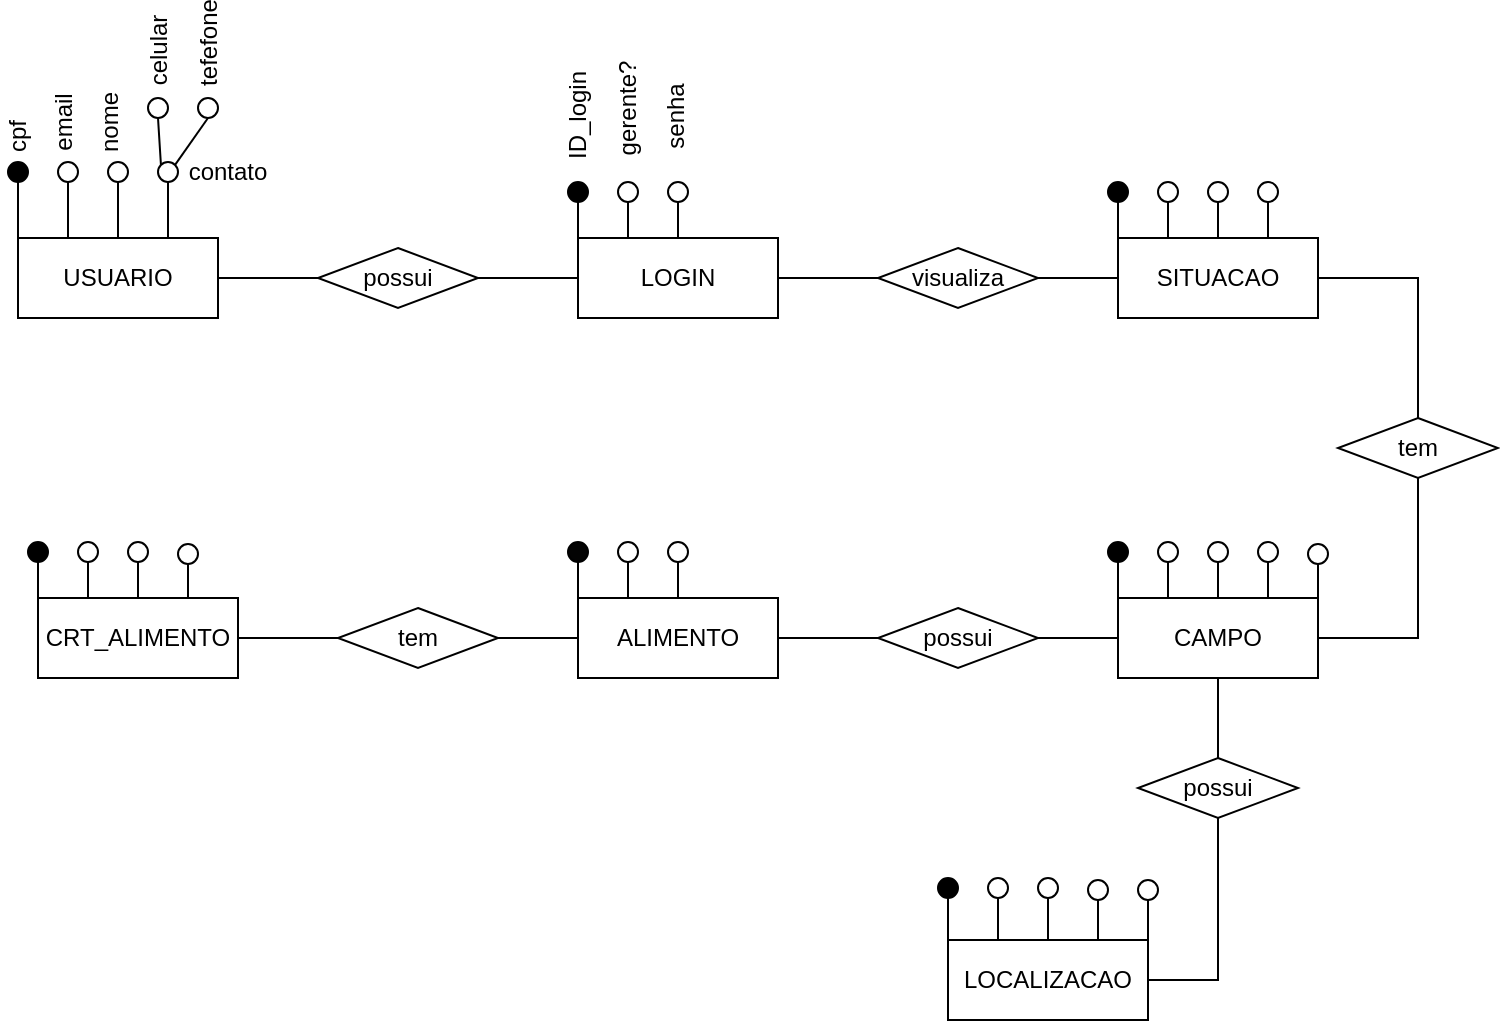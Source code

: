 <mxfile version="24.2.5" type="github">
  <diagram name="Página-1" id="hnOpUzWU4Sag2Yk5zKKM">
    <mxGraphModel dx="2080" dy="1228" grid="1" gridSize="10" guides="1" tooltips="1" connect="1" arrows="1" fold="1" page="1" pageScale="1" pageWidth="827" pageHeight="1169" math="0" shadow="0">
      <root>
        <mxCell id="0" />
        <mxCell id="1" parent="0" />
        <mxCell id="VxN12bRxHwzkZfDvHQWl-1" value="USUARIO" style="rounded=0;whiteSpace=wrap;html=1;" vertex="1" parent="1">
          <mxGeometry x="60" y="150" width="100" height="40" as="geometry" />
        </mxCell>
        <mxCell id="VxN12bRxHwzkZfDvHQWl-2" value="LOGIN" style="rounded=0;whiteSpace=wrap;html=1;" vertex="1" parent="1">
          <mxGeometry x="340" y="150" width="100" height="40" as="geometry" />
        </mxCell>
        <mxCell id="VxN12bRxHwzkZfDvHQWl-3" value="CAMPO" style="rounded=0;whiteSpace=wrap;html=1;" vertex="1" parent="1">
          <mxGeometry x="610" y="330" width="100" height="40" as="geometry" />
        </mxCell>
        <mxCell id="VxN12bRxHwzkZfDvHQWl-4" value="SITUACAO" style="rounded=0;whiteSpace=wrap;html=1;" vertex="1" parent="1">
          <mxGeometry x="610" y="150" width="100" height="40" as="geometry" />
        </mxCell>
        <mxCell id="VxN12bRxHwzkZfDvHQWl-5" value="ALIMENTO" style="rounded=0;whiteSpace=wrap;html=1;" vertex="1" parent="1">
          <mxGeometry x="340" y="330" width="100" height="40" as="geometry" />
        </mxCell>
        <mxCell id="VxN12bRxHwzkZfDvHQWl-6" value="CRT_ALIMENTO" style="rounded=0;whiteSpace=wrap;html=1;" vertex="1" parent="1">
          <mxGeometry x="70" y="330" width="100" height="40" as="geometry" />
        </mxCell>
        <mxCell id="VxN12bRxHwzkZfDvHQWl-7" value="LOCALIZACAO" style="rounded=0;whiteSpace=wrap;html=1;" vertex="1" parent="1">
          <mxGeometry x="525" y="501" width="100" height="40" as="geometry" />
        </mxCell>
        <mxCell id="VxN12bRxHwzkZfDvHQWl-8" value="possui" style="rhombus;whiteSpace=wrap;html=1;" vertex="1" parent="1">
          <mxGeometry x="210" y="155" width="80" height="30" as="geometry" />
        </mxCell>
        <mxCell id="VxN12bRxHwzkZfDvHQWl-9" value="visualiza" style="rhombus;whiteSpace=wrap;html=1;" vertex="1" parent="1">
          <mxGeometry x="490" y="155" width="80" height="30" as="geometry" />
        </mxCell>
        <mxCell id="VxN12bRxHwzkZfDvHQWl-10" value="tem" style="rhombus;whiteSpace=wrap;html=1;" vertex="1" parent="1">
          <mxGeometry x="720" y="240" width="80" height="30" as="geometry" />
        </mxCell>
        <mxCell id="VxN12bRxHwzkZfDvHQWl-11" value="possui" style="rhombus;whiteSpace=wrap;html=1;" vertex="1" parent="1">
          <mxGeometry x="620" y="410" width="80" height="30" as="geometry" />
        </mxCell>
        <mxCell id="VxN12bRxHwzkZfDvHQWl-12" value="possui" style="rhombus;whiteSpace=wrap;html=1;" vertex="1" parent="1">
          <mxGeometry x="490" y="335" width="80" height="30" as="geometry" />
        </mxCell>
        <mxCell id="VxN12bRxHwzkZfDvHQWl-13" value="tem" style="rhombus;whiteSpace=wrap;html=1;" vertex="1" parent="1">
          <mxGeometry x="220" y="335" width="80" height="30" as="geometry" />
        </mxCell>
        <mxCell id="VxN12bRxHwzkZfDvHQWl-14" value="" style="ellipse;whiteSpace=wrap;html=1;aspect=fixed;fillColor=#000000;" vertex="1" parent="1">
          <mxGeometry x="55" y="112" width="10" height="10" as="geometry" />
        </mxCell>
        <mxCell id="VxN12bRxHwzkZfDvHQWl-15" value="" style="endArrow=none;html=1;rounded=0;entryX=0.5;entryY=1;entryDx=0;entryDy=0;exitX=0;exitY=0;exitDx=0;exitDy=0;" edge="1" parent="1" source="VxN12bRxHwzkZfDvHQWl-1" target="VxN12bRxHwzkZfDvHQWl-14">
          <mxGeometry width="50" height="50" relative="1" as="geometry">
            <mxPoint x="110" y="180" as="sourcePoint" />
            <mxPoint x="160" y="130" as="targetPoint" />
          </mxGeometry>
        </mxCell>
        <mxCell id="VxN12bRxHwzkZfDvHQWl-17" value="" style="ellipse;whiteSpace=wrap;html=1;aspect=fixed;" vertex="1" parent="1">
          <mxGeometry x="80" y="112" width="10" height="10" as="geometry" />
        </mxCell>
        <mxCell id="VxN12bRxHwzkZfDvHQWl-18" value="" style="endArrow=none;html=1;rounded=0;entryX=0.5;entryY=1;entryDx=0;entryDy=0;exitX=0.25;exitY=0;exitDx=0;exitDy=0;" edge="1" parent="1" source="VxN12bRxHwzkZfDvHQWl-1" target="VxN12bRxHwzkZfDvHQWl-17">
          <mxGeometry width="50" height="50" relative="1" as="geometry">
            <mxPoint x="110" y="160" as="sourcePoint" />
            <mxPoint x="160" y="110" as="targetPoint" />
          </mxGeometry>
        </mxCell>
        <mxCell id="VxN12bRxHwzkZfDvHQWl-19" value="" style="ellipse;whiteSpace=wrap;html=1;aspect=fixed;" vertex="1" parent="1">
          <mxGeometry x="105" y="112" width="10" height="10" as="geometry" />
        </mxCell>
        <mxCell id="VxN12bRxHwzkZfDvHQWl-20" value="" style="endArrow=none;html=1;rounded=0;entryX=0.5;entryY=1;entryDx=0;entryDy=0;exitX=0.5;exitY=0;exitDx=0;exitDy=0;" edge="1" parent="1" source="VxN12bRxHwzkZfDvHQWl-1" target="VxN12bRxHwzkZfDvHQWl-19">
          <mxGeometry width="50" height="50" relative="1" as="geometry">
            <mxPoint x="140" y="160" as="sourcePoint" />
            <mxPoint x="190" y="110" as="targetPoint" />
          </mxGeometry>
        </mxCell>
        <mxCell id="VxN12bRxHwzkZfDvHQWl-21" value="" style="ellipse;whiteSpace=wrap;html=1;aspect=fixed;" vertex="1" parent="1">
          <mxGeometry x="130" y="112" width="10" height="10" as="geometry" />
        </mxCell>
        <mxCell id="VxN12bRxHwzkZfDvHQWl-23" value="" style="endArrow=none;html=1;rounded=0;entryX=0.5;entryY=1;entryDx=0;entryDy=0;exitX=0.75;exitY=0;exitDx=0;exitDy=0;" edge="1" parent="1" source="VxN12bRxHwzkZfDvHQWl-1" target="VxN12bRxHwzkZfDvHQWl-21">
          <mxGeometry width="50" height="50" relative="1" as="geometry">
            <mxPoint x="150" y="160" as="sourcePoint" />
            <mxPoint x="200" y="110" as="targetPoint" />
          </mxGeometry>
        </mxCell>
        <mxCell id="VxN12bRxHwzkZfDvHQWl-24" value="" style="ellipse;whiteSpace=wrap;html=1;aspect=fixed;" vertex="1" parent="1">
          <mxGeometry x="125" y="80" width="10" height="10" as="geometry" />
        </mxCell>
        <mxCell id="VxN12bRxHwzkZfDvHQWl-25" value="" style="ellipse;whiteSpace=wrap;html=1;aspect=fixed;" vertex="1" parent="1">
          <mxGeometry x="150" y="80" width="10" height="10" as="geometry" />
        </mxCell>
        <mxCell id="VxN12bRxHwzkZfDvHQWl-27" value="" style="endArrow=none;html=1;rounded=0;entryX=0.5;entryY=1;entryDx=0;entryDy=0;exitX=1;exitY=0;exitDx=0;exitDy=0;" edge="1" parent="1" source="VxN12bRxHwzkZfDvHQWl-21" target="VxN12bRxHwzkZfDvHQWl-25">
          <mxGeometry width="50" height="50" relative="1" as="geometry">
            <mxPoint x="160" y="140" as="sourcePoint" />
            <mxPoint x="210" y="90" as="targetPoint" />
          </mxGeometry>
        </mxCell>
        <mxCell id="VxN12bRxHwzkZfDvHQWl-28" value="" style="endArrow=none;html=1;rounded=0;entryX=0.5;entryY=1;entryDx=0;entryDy=0;exitX=0;exitY=0;exitDx=0;exitDy=0;" edge="1" parent="1" source="VxN12bRxHwzkZfDvHQWl-21" target="VxN12bRxHwzkZfDvHQWl-24">
          <mxGeometry width="50" height="50" relative="1" as="geometry">
            <mxPoint x="90" y="110" as="sourcePoint" />
            <mxPoint x="140" y="60" as="targetPoint" />
          </mxGeometry>
        </mxCell>
        <mxCell id="VxN12bRxHwzkZfDvHQWl-30" value="" style="ellipse;whiteSpace=wrap;html=1;aspect=fixed;fillColor=#000000;" vertex="1" parent="1">
          <mxGeometry x="335" y="122" width="10" height="10" as="geometry" />
        </mxCell>
        <mxCell id="VxN12bRxHwzkZfDvHQWl-31" value="" style="endArrow=none;html=1;rounded=0;entryX=0.5;entryY=1;entryDx=0;entryDy=0;exitX=0;exitY=0;exitDx=0;exitDy=0;" edge="1" parent="1" source="VxN12bRxHwzkZfDvHQWl-2" target="VxN12bRxHwzkZfDvHQWl-30">
          <mxGeometry width="50" height="50" relative="1" as="geometry">
            <mxPoint x="300" y="190" as="sourcePoint" />
            <mxPoint x="350" y="140" as="targetPoint" />
          </mxGeometry>
        </mxCell>
        <mxCell id="VxN12bRxHwzkZfDvHQWl-32" value="" style="ellipse;whiteSpace=wrap;html=1;aspect=fixed;" vertex="1" parent="1">
          <mxGeometry x="360" y="122" width="10" height="10" as="geometry" />
        </mxCell>
        <mxCell id="VxN12bRxHwzkZfDvHQWl-33" value="" style="endArrow=none;html=1;rounded=0;entryX=0.5;entryY=1;entryDx=0;entryDy=0;exitX=0.25;exitY=0;exitDx=0;exitDy=0;" edge="1" parent="1" source="VxN12bRxHwzkZfDvHQWl-2" target="VxN12bRxHwzkZfDvHQWl-32">
          <mxGeometry width="50" height="50" relative="1" as="geometry">
            <mxPoint x="330" y="190" as="sourcePoint" />
            <mxPoint x="380" y="140" as="targetPoint" />
          </mxGeometry>
        </mxCell>
        <mxCell id="VxN12bRxHwzkZfDvHQWl-35" value="" style="ellipse;whiteSpace=wrap;html=1;aspect=fixed;" vertex="1" parent="1">
          <mxGeometry x="385" y="122" width="10" height="10" as="geometry" />
        </mxCell>
        <mxCell id="VxN12bRxHwzkZfDvHQWl-36" value="" style="endArrow=none;html=1;rounded=0;entryX=0.5;entryY=1;entryDx=0;entryDy=0;exitX=0.5;exitY=0;exitDx=0;exitDy=0;" edge="1" parent="1" source="VxN12bRxHwzkZfDvHQWl-2" target="VxN12bRxHwzkZfDvHQWl-35">
          <mxGeometry width="50" height="50" relative="1" as="geometry">
            <mxPoint x="390" y="170" as="sourcePoint" />
            <mxPoint x="440" y="120" as="targetPoint" />
          </mxGeometry>
        </mxCell>
        <mxCell id="VxN12bRxHwzkZfDvHQWl-37" value="" style="ellipse;whiteSpace=wrap;html=1;aspect=fixed;fillColor=#000000;" vertex="1" parent="1">
          <mxGeometry x="605" y="122" width="10" height="10" as="geometry" />
        </mxCell>
        <mxCell id="VxN12bRxHwzkZfDvHQWl-38" value="" style="endArrow=none;html=1;rounded=0;entryX=0.5;entryY=1;entryDx=0;entryDy=0;exitX=0;exitY=0;exitDx=0;exitDy=0;" edge="1" parent="1" source="VxN12bRxHwzkZfDvHQWl-4" target="VxN12bRxHwzkZfDvHQWl-37">
          <mxGeometry width="50" height="50" relative="1" as="geometry">
            <mxPoint x="640" y="180" as="sourcePoint" />
            <mxPoint x="690" y="130" as="targetPoint" />
          </mxGeometry>
        </mxCell>
        <mxCell id="VxN12bRxHwzkZfDvHQWl-39" value="" style="ellipse;whiteSpace=wrap;html=1;aspect=fixed;" vertex="1" parent="1">
          <mxGeometry x="630" y="122" width="10" height="10" as="geometry" />
        </mxCell>
        <mxCell id="VxN12bRxHwzkZfDvHQWl-40" value="" style="endArrow=none;html=1;rounded=0;entryX=0.5;entryY=1;entryDx=0;entryDy=0;exitX=0.25;exitY=0;exitDx=0;exitDy=0;" edge="1" parent="1" source="VxN12bRxHwzkZfDvHQWl-4" target="VxN12bRxHwzkZfDvHQWl-39">
          <mxGeometry width="50" height="50" relative="1" as="geometry">
            <mxPoint x="640" y="200" as="sourcePoint" />
            <mxPoint x="690" y="150" as="targetPoint" />
          </mxGeometry>
        </mxCell>
        <mxCell id="VxN12bRxHwzkZfDvHQWl-41" value="" style="ellipse;whiteSpace=wrap;html=1;aspect=fixed;" vertex="1" parent="1">
          <mxGeometry x="655" y="122" width="10" height="10" as="geometry" />
        </mxCell>
        <mxCell id="VxN12bRxHwzkZfDvHQWl-42" value="" style="endArrow=none;html=1;rounded=0;entryX=0.5;entryY=1;entryDx=0;entryDy=0;exitX=0.5;exitY=0;exitDx=0;exitDy=0;" edge="1" parent="1" source="VxN12bRxHwzkZfDvHQWl-4" target="VxN12bRxHwzkZfDvHQWl-41">
          <mxGeometry width="50" height="50" relative="1" as="geometry">
            <mxPoint x="590" y="220" as="sourcePoint" />
            <mxPoint x="640" y="170" as="targetPoint" />
          </mxGeometry>
        </mxCell>
        <mxCell id="VxN12bRxHwzkZfDvHQWl-43" value="" style="ellipse;whiteSpace=wrap;html=1;aspect=fixed;" vertex="1" parent="1">
          <mxGeometry x="680" y="122" width="10" height="10" as="geometry" />
        </mxCell>
        <mxCell id="VxN12bRxHwzkZfDvHQWl-45" value="" style="endArrow=none;html=1;rounded=0;entryX=0.5;entryY=1;entryDx=0;entryDy=0;exitX=0.75;exitY=0;exitDx=0;exitDy=0;" edge="1" parent="1" source="VxN12bRxHwzkZfDvHQWl-4" target="VxN12bRxHwzkZfDvHQWl-43">
          <mxGeometry width="50" height="50" relative="1" as="geometry">
            <mxPoint x="570" y="220" as="sourcePoint" />
            <mxPoint x="620" y="170" as="targetPoint" />
          </mxGeometry>
        </mxCell>
        <mxCell id="VxN12bRxHwzkZfDvHQWl-47" value="" style="ellipse;whiteSpace=wrap;html=1;aspect=fixed;fillColor=#000000;" vertex="1" parent="1">
          <mxGeometry x="605" y="302" width="10" height="10" as="geometry" />
        </mxCell>
        <mxCell id="VxN12bRxHwzkZfDvHQWl-48" value="" style="endArrow=none;html=1;rounded=0;entryX=0.5;entryY=1;entryDx=0;entryDy=0;exitX=0;exitY=0;exitDx=0;exitDy=0;" edge="1" parent="1" source="VxN12bRxHwzkZfDvHQWl-3" target="VxN12bRxHwzkZfDvHQWl-47">
          <mxGeometry width="50" height="50" relative="1" as="geometry">
            <mxPoint x="530" y="340" as="sourcePoint" />
            <mxPoint x="580" y="290" as="targetPoint" />
          </mxGeometry>
        </mxCell>
        <mxCell id="VxN12bRxHwzkZfDvHQWl-49" value="" style="ellipse;whiteSpace=wrap;html=1;aspect=fixed;" vertex="1" parent="1">
          <mxGeometry x="630" y="302" width="10" height="10" as="geometry" />
        </mxCell>
        <mxCell id="VxN12bRxHwzkZfDvHQWl-50" value="" style="endArrow=none;html=1;rounded=0;entryX=0.5;entryY=1;entryDx=0;entryDy=0;exitX=0.25;exitY=0;exitDx=0;exitDy=0;" edge="1" parent="1" source="VxN12bRxHwzkZfDvHQWl-3" target="VxN12bRxHwzkZfDvHQWl-49">
          <mxGeometry width="50" height="50" relative="1" as="geometry">
            <mxPoint x="540" y="430" as="sourcePoint" />
            <mxPoint x="590" y="380" as="targetPoint" />
          </mxGeometry>
        </mxCell>
        <mxCell id="VxN12bRxHwzkZfDvHQWl-51" value="" style="ellipse;whiteSpace=wrap;html=1;aspect=fixed;" vertex="1" parent="1">
          <mxGeometry x="655" y="302" width="10" height="10" as="geometry" />
        </mxCell>
        <mxCell id="VxN12bRxHwzkZfDvHQWl-52" value="" style="endArrow=none;html=1;rounded=0;entryX=0.5;entryY=1;entryDx=0;entryDy=0;exitX=0.5;exitY=0;exitDx=0;exitDy=0;" edge="1" parent="1" source="VxN12bRxHwzkZfDvHQWl-3" target="VxN12bRxHwzkZfDvHQWl-51">
          <mxGeometry width="50" height="50" relative="1" as="geometry">
            <mxPoint x="560" y="440" as="sourcePoint" />
            <mxPoint x="610" y="390" as="targetPoint" />
          </mxGeometry>
        </mxCell>
        <mxCell id="VxN12bRxHwzkZfDvHQWl-53" value="" style="ellipse;whiteSpace=wrap;html=1;aspect=fixed;" vertex="1" parent="1">
          <mxGeometry x="680" y="302" width="10" height="10" as="geometry" />
        </mxCell>
        <mxCell id="VxN12bRxHwzkZfDvHQWl-54" value="" style="endArrow=none;html=1;rounded=0;entryX=0.5;entryY=1;entryDx=0;entryDy=0;exitX=0.75;exitY=0;exitDx=0;exitDy=0;" edge="1" parent="1" source="VxN12bRxHwzkZfDvHQWl-3" target="VxN12bRxHwzkZfDvHQWl-53">
          <mxGeometry width="50" height="50" relative="1" as="geometry">
            <mxPoint x="650" y="360" as="sourcePoint" />
            <mxPoint x="700" y="310" as="targetPoint" />
          </mxGeometry>
        </mxCell>
        <mxCell id="VxN12bRxHwzkZfDvHQWl-55" value="" style="ellipse;whiteSpace=wrap;html=1;aspect=fixed;" vertex="1" parent="1">
          <mxGeometry x="705" y="303" width="10" height="10" as="geometry" />
        </mxCell>
        <mxCell id="VxN12bRxHwzkZfDvHQWl-56" value="" style="endArrow=none;html=1;rounded=0;entryX=0.5;entryY=1;entryDx=0;entryDy=0;exitX=1;exitY=0;exitDx=0;exitDy=0;" edge="1" parent="1" source="VxN12bRxHwzkZfDvHQWl-3" target="VxN12bRxHwzkZfDvHQWl-55">
          <mxGeometry width="50" height="50" relative="1" as="geometry">
            <mxPoint x="680" y="370" as="sourcePoint" />
            <mxPoint x="730" y="320" as="targetPoint" />
          </mxGeometry>
        </mxCell>
        <mxCell id="VxN12bRxHwzkZfDvHQWl-57" value="" style="ellipse;whiteSpace=wrap;html=1;aspect=fixed;fillColor=#000000;" vertex="1" parent="1">
          <mxGeometry x="520" y="470" width="10" height="10" as="geometry" />
        </mxCell>
        <mxCell id="VxN12bRxHwzkZfDvHQWl-58" value="" style="endArrow=none;html=1;rounded=0;entryX=0.5;entryY=1;entryDx=0;entryDy=0;exitX=0;exitY=0;exitDx=0;exitDy=0;" edge="1" parent="1" source="VxN12bRxHwzkZfDvHQWl-7" target="VxN12bRxHwzkZfDvHQWl-57">
          <mxGeometry width="50" height="50" relative="1" as="geometry">
            <mxPoint x="460" y="531" as="sourcePoint" />
            <mxPoint x="510" y="481" as="targetPoint" />
          </mxGeometry>
        </mxCell>
        <mxCell id="VxN12bRxHwzkZfDvHQWl-59" value="" style="ellipse;whiteSpace=wrap;html=1;aspect=fixed;" vertex="1" parent="1">
          <mxGeometry x="545" y="470" width="10" height="10" as="geometry" />
        </mxCell>
        <mxCell id="VxN12bRxHwzkZfDvHQWl-60" value="" style="endArrow=none;html=1;rounded=0;entryX=0.5;entryY=1;entryDx=0;entryDy=0;exitX=0.25;exitY=0;exitDx=0;exitDy=0;" edge="1" parent="1" source="VxN12bRxHwzkZfDvHQWl-7" target="VxN12bRxHwzkZfDvHQWl-59">
          <mxGeometry width="50" height="50" relative="1" as="geometry">
            <mxPoint x="440" y="551" as="sourcePoint" />
            <mxPoint x="490" y="501" as="targetPoint" />
          </mxGeometry>
        </mxCell>
        <mxCell id="VxN12bRxHwzkZfDvHQWl-61" value="" style="ellipse;whiteSpace=wrap;html=1;aspect=fixed;" vertex="1" parent="1">
          <mxGeometry x="570" y="470" width="10" height="10" as="geometry" />
        </mxCell>
        <mxCell id="VxN12bRxHwzkZfDvHQWl-62" value="" style="endArrow=none;html=1;rounded=0;entryX=0.5;entryY=1;entryDx=0;entryDy=0;exitX=0.5;exitY=0;exitDx=0;exitDy=0;" edge="1" parent="1" source="VxN12bRxHwzkZfDvHQWl-7" target="VxN12bRxHwzkZfDvHQWl-61">
          <mxGeometry width="50" height="50" relative="1" as="geometry">
            <mxPoint x="510" y="531" as="sourcePoint" />
            <mxPoint x="560" y="481" as="targetPoint" />
          </mxGeometry>
        </mxCell>
        <mxCell id="VxN12bRxHwzkZfDvHQWl-63" value="" style="ellipse;whiteSpace=wrap;html=1;aspect=fixed;" vertex="1" parent="1">
          <mxGeometry x="595" y="471" width="10" height="10" as="geometry" />
        </mxCell>
        <mxCell id="VxN12bRxHwzkZfDvHQWl-64" value="" style="endArrow=none;html=1;rounded=0;entryX=0.5;entryY=1;entryDx=0;entryDy=0;exitX=0.75;exitY=0;exitDx=0;exitDy=0;" edge="1" parent="1" source="VxN12bRxHwzkZfDvHQWl-7" target="VxN12bRxHwzkZfDvHQWl-63">
          <mxGeometry width="50" height="50" relative="1" as="geometry">
            <mxPoint x="440" y="531" as="sourcePoint" />
            <mxPoint x="490" y="481" as="targetPoint" />
          </mxGeometry>
        </mxCell>
        <mxCell id="VxN12bRxHwzkZfDvHQWl-65" value="" style="ellipse;whiteSpace=wrap;html=1;aspect=fixed;" vertex="1" parent="1">
          <mxGeometry x="620" y="471" width="10" height="10" as="geometry" />
        </mxCell>
        <mxCell id="VxN12bRxHwzkZfDvHQWl-66" value="" style="endArrow=none;html=1;rounded=0;entryX=0.5;entryY=1;entryDx=0;entryDy=0;exitX=1;exitY=0;exitDx=0;exitDy=0;" edge="1" parent="1" source="VxN12bRxHwzkZfDvHQWl-7" target="VxN12bRxHwzkZfDvHQWl-65">
          <mxGeometry width="50" height="50" relative="1" as="geometry">
            <mxPoint x="480" y="541" as="sourcePoint" />
            <mxPoint x="530" y="491" as="targetPoint" />
          </mxGeometry>
        </mxCell>
        <mxCell id="VxN12bRxHwzkZfDvHQWl-67" value="" style="ellipse;whiteSpace=wrap;html=1;aspect=fixed;fillColor=#030303;" vertex="1" parent="1">
          <mxGeometry x="335" y="302" width="10" height="10" as="geometry" />
        </mxCell>
        <mxCell id="VxN12bRxHwzkZfDvHQWl-68" value="" style="endArrow=none;html=1;rounded=0;entryX=0.5;entryY=1;entryDx=0;entryDy=0;exitX=0;exitY=0;exitDx=0;exitDy=0;" edge="1" parent="1" source="VxN12bRxHwzkZfDvHQWl-5" target="VxN12bRxHwzkZfDvHQWl-67">
          <mxGeometry width="50" height="50" relative="1" as="geometry">
            <mxPoint x="320" y="370" as="sourcePoint" />
            <mxPoint x="370" y="320" as="targetPoint" />
          </mxGeometry>
        </mxCell>
        <mxCell id="VxN12bRxHwzkZfDvHQWl-69" value="" style="ellipse;whiteSpace=wrap;html=1;aspect=fixed;" vertex="1" parent="1">
          <mxGeometry x="360" y="302" width="10" height="10" as="geometry" />
        </mxCell>
        <mxCell id="VxN12bRxHwzkZfDvHQWl-70" value="" style="endArrow=none;html=1;rounded=0;entryX=0.5;entryY=1;entryDx=0;entryDy=0;exitX=0.25;exitY=0;exitDx=0;exitDy=0;" edge="1" parent="1" source="VxN12bRxHwzkZfDvHQWl-5" target="VxN12bRxHwzkZfDvHQWl-69">
          <mxGeometry width="50" height="50" relative="1" as="geometry">
            <mxPoint x="350" y="380" as="sourcePoint" />
            <mxPoint x="400" y="330" as="targetPoint" />
          </mxGeometry>
        </mxCell>
        <mxCell id="VxN12bRxHwzkZfDvHQWl-71" value="" style="ellipse;whiteSpace=wrap;html=1;aspect=fixed;" vertex="1" parent="1">
          <mxGeometry x="385" y="302" width="10" height="10" as="geometry" />
        </mxCell>
        <mxCell id="VxN12bRxHwzkZfDvHQWl-72" value="" style="endArrow=none;html=1;rounded=0;entryX=0.5;entryY=1;entryDx=0;entryDy=0;exitX=0.5;exitY=0;exitDx=0;exitDy=0;" edge="1" parent="1" source="VxN12bRxHwzkZfDvHQWl-5" target="VxN12bRxHwzkZfDvHQWl-71">
          <mxGeometry width="50" height="50" relative="1" as="geometry">
            <mxPoint x="280" y="440" as="sourcePoint" />
            <mxPoint x="330" y="390" as="targetPoint" />
          </mxGeometry>
        </mxCell>
        <mxCell id="VxN12bRxHwzkZfDvHQWl-73" value="" style="ellipse;whiteSpace=wrap;html=1;aspect=fixed;fillColor=#000000;" vertex="1" parent="1">
          <mxGeometry x="65" y="302" width="10" height="10" as="geometry" />
        </mxCell>
        <mxCell id="VxN12bRxHwzkZfDvHQWl-74" value="" style="endArrow=none;html=1;rounded=0;entryX=0.5;entryY=1;entryDx=0;entryDy=0;exitX=0;exitY=0;exitDx=0;exitDy=0;" edge="1" parent="1" source="VxN12bRxHwzkZfDvHQWl-6" target="VxN12bRxHwzkZfDvHQWl-73">
          <mxGeometry width="50" height="50" relative="1" as="geometry">
            <mxPoint y="390" as="sourcePoint" />
            <mxPoint x="50" y="340" as="targetPoint" />
          </mxGeometry>
        </mxCell>
        <mxCell id="VxN12bRxHwzkZfDvHQWl-75" value="" style="ellipse;whiteSpace=wrap;html=1;aspect=fixed;" vertex="1" parent="1">
          <mxGeometry x="90" y="302" width="10" height="10" as="geometry" />
        </mxCell>
        <mxCell id="VxN12bRxHwzkZfDvHQWl-77" value="" style="endArrow=none;html=1;rounded=0;entryX=0.5;entryY=1;entryDx=0;entryDy=0;exitX=0.25;exitY=0;exitDx=0;exitDy=0;" edge="1" parent="1" source="VxN12bRxHwzkZfDvHQWl-6" target="VxN12bRxHwzkZfDvHQWl-75">
          <mxGeometry width="50" height="50" relative="1" as="geometry">
            <mxPoint x="80" y="350" as="sourcePoint" />
            <mxPoint x="130" y="300" as="targetPoint" />
          </mxGeometry>
        </mxCell>
        <mxCell id="VxN12bRxHwzkZfDvHQWl-78" value="" style="ellipse;whiteSpace=wrap;html=1;aspect=fixed;" vertex="1" parent="1">
          <mxGeometry x="115" y="302" width="10" height="10" as="geometry" />
        </mxCell>
        <mxCell id="VxN12bRxHwzkZfDvHQWl-79" value="" style="endArrow=none;html=1;rounded=0;entryX=0.5;entryY=1;entryDx=0;entryDy=0;exitX=0.5;exitY=0;exitDx=0;exitDy=0;" edge="1" parent="1" source="VxN12bRxHwzkZfDvHQWl-6" target="VxN12bRxHwzkZfDvHQWl-78">
          <mxGeometry width="50" height="50" relative="1" as="geometry">
            <mxPoint x="140" y="350" as="sourcePoint" />
            <mxPoint x="190" y="300" as="targetPoint" />
          </mxGeometry>
        </mxCell>
        <mxCell id="VxN12bRxHwzkZfDvHQWl-80" value="" style="ellipse;whiteSpace=wrap;html=1;aspect=fixed;" vertex="1" parent="1">
          <mxGeometry x="140" y="303" width="10" height="10" as="geometry" />
        </mxCell>
        <mxCell id="VxN12bRxHwzkZfDvHQWl-81" value="" style="endArrow=none;html=1;rounded=0;entryX=0.5;entryY=1;entryDx=0;entryDy=0;exitX=0.75;exitY=0;exitDx=0;exitDy=0;" edge="1" parent="1" source="VxN12bRxHwzkZfDvHQWl-6" target="VxN12bRxHwzkZfDvHQWl-80">
          <mxGeometry width="50" height="50" relative="1" as="geometry">
            <mxPoint x="110" y="410" as="sourcePoint" />
            <mxPoint x="160" y="360" as="targetPoint" />
          </mxGeometry>
        </mxCell>
        <mxCell id="VxN12bRxHwzkZfDvHQWl-82" value="" style="endArrow=none;html=1;rounded=0;exitX=1;exitY=0.5;exitDx=0;exitDy=0;exitPerimeter=0;entryX=0;entryY=0.5;entryDx=0;entryDy=0;" edge="1" parent="1" source="VxN12bRxHwzkZfDvHQWl-1" target="VxN12bRxHwzkZfDvHQWl-8">
          <mxGeometry width="50" height="50" relative="1" as="geometry">
            <mxPoint x="140" y="260" as="sourcePoint" />
            <mxPoint x="190" y="210" as="targetPoint" />
          </mxGeometry>
        </mxCell>
        <mxCell id="VxN12bRxHwzkZfDvHQWl-83" value="" style="endArrow=none;html=1;rounded=0;exitX=1;exitY=0.5;exitDx=0;exitDy=0;entryX=0;entryY=0.5;entryDx=0;entryDy=0;" edge="1" parent="1" source="VxN12bRxHwzkZfDvHQWl-8" target="VxN12bRxHwzkZfDvHQWl-2">
          <mxGeometry width="50" height="50" relative="1" as="geometry">
            <mxPoint x="170" y="180" as="sourcePoint" />
            <mxPoint x="220" y="180" as="targetPoint" />
          </mxGeometry>
        </mxCell>
        <mxCell id="VxN12bRxHwzkZfDvHQWl-84" value="" style="endArrow=none;html=1;rounded=0;exitX=1;exitY=0.5;exitDx=0;exitDy=0;entryX=0;entryY=0.5;entryDx=0;entryDy=0;" edge="1" parent="1" source="VxN12bRxHwzkZfDvHQWl-2" target="VxN12bRxHwzkZfDvHQWl-9">
          <mxGeometry width="50" height="50" relative="1" as="geometry">
            <mxPoint x="450" y="240" as="sourcePoint" />
            <mxPoint x="500" y="190" as="targetPoint" />
          </mxGeometry>
        </mxCell>
        <mxCell id="VxN12bRxHwzkZfDvHQWl-85" value="" style="endArrow=none;html=1;rounded=0;exitX=1;exitY=0.5;exitDx=0;exitDy=0;entryX=0;entryY=0.5;entryDx=0;entryDy=0;" edge="1" parent="1" source="VxN12bRxHwzkZfDvHQWl-9" target="VxN12bRxHwzkZfDvHQWl-4">
          <mxGeometry width="50" height="50" relative="1" as="geometry">
            <mxPoint x="450" y="180" as="sourcePoint" />
            <mxPoint x="500" y="180" as="targetPoint" />
          </mxGeometry>
        </mxCell>
        <mxCell id="VxN12bRxHwzkZfDvHQWl-86" value="" style="endArrow=none;html=1;rounded=0;exitX=0.5;exitY=0;exitDx=0;exitDy=0;entryX=1;entryY=0.5;entryDx=0;entryDy=0;" edge="1" parent="1" source="VxN12bRxHwzkZfDvHQWl-10" target="VxN12bRxHwzkZfDvHQWl-4">
          <mxGeometry width="50" height="50" relative="1" as="geometry">
            <mxPoint x="770" y="190" as="sourcePoint" />
            <mxPoint x="820" y="140" as="targetPoint" />
            <Array as="points">
              <mxPoint x="760" y="170" />
            </Array>
          </mxGeometry>
        </mxCell>
        <mxCell id="VxN12bRxHwzkZfDvHQWl-87" value="" style="endArrow=none;html=1;rounded=0;exitX=1;exitY=0.5;exitDx=0;exitDy=0;entryX=0.5;entryY=1;entryDx=0;entryDy=0;" edge="1" parent="1" source="VxN12bRxHwzkZfDvHQWl-3" target="VxN12bRxHwzkZfDvHQWl-10">
          <mxGeometry width="50" height="50" relative="1" as="geometry">
            <mxPoint x="760" y="350" as="sourcePoint" />
            <mxPoint x="810" y="300" as="targetPoint" />
            <Array as="points">
              <mxPoint x="760" y="350" />
            </Array>
          </mxGeometry>
        </mxCell>
        <mxCell id="VxN12bRxHwzkZfDvHQWl-88" value="" style="endArrow=none;html=1;rounded=0;entryX=0.5;entryY=1;entryDx=0;entryDy=0;exitX=0.5;exitY=0;exitDx=0;exitDy=0;" edge="1" parent="1" source="VxN12bRxHwzkZfDvHQWl-11" target="VxN12bRxHwzkZfDvHQWl-3">
          <mxGeometry width="50" height="50" relative="1" as="geometry">
            <mxPoint x="720" y="520" as="sourcePoint" />
            <mxPoint x="770" y="470" as="targetPoint" />
          </mxGeometry>
        </mxCell>
        <mxCell id="VxN12bRxHwzkZfDvHQWl-89" value="" style="endArrow=none;html=1;rounded=0;entryX=0.5;entryY=1;entryDx=0;entryDy=0;exitX=1;exitY=0.5;exitDx=0;exitDy=0;" edge="1" parent="1" source="VxN12bRxHwzkZfDvHQWl-7" target="VxN12bRxHwzkZfDvHQWl-11">
          <mxGeometry width="50" height="50" relative="1" as="geometry">
            <mxPoint x="700" y="530" as="sourcePoint" />
            <mxPoint x="750" y="480" as="targetPoint" />
            <Array as="points">
              <mxPoint x="660" y="521" />
            </Array>
          </mxGeometry>
        </mxCell>
        <mxCell id="VxN12bRxHwzkZfDvHQWl-90" value="" style="endArrow=none;html=1;rounded=0;entryX=0;entryY=0.5;entryDx=0;entryDy=0;exitX=1;exitY=0.5;exitDx=0;exitDy=0;" edge="1" parent="1" source="VxN12bRxHwzkZfDvHQWl-12" target="VxN12bRxHwzkZfDvHQWl-3">
          <mxGeometry width="50" height="50" relative="1" as="geometry">
            <mxPoint x="390" y="430" as="sourcePoint" />
            <mxPoint x="440" y="380" as="targetPoint" />
          </mxGeometry>
        </mxCell>
        <mxCell id="VxN12bRxHwzkZfDvHQWl-91" value="" style="endArrow=none;html=1;rounded=0;entryX=0;entryY=0.5;entryDx=0;entryDy=0;exitX=1;exitY=0.5;exitDx=0;exitDy=0;" edge="1" parent="1" source="VxN12bRxHwzkZfDvHQWl-5" target="VxN12bRxHwzkZfDvHQWl-12">
          <mxGeometry width="50" height="50" relative="1" as="geometry">
            <mxPoint x="440" y="410" as="sourcePoint" />
            <mxPoint x="490" y="360" as="targetPoint" />
          </mxGeometry>
        </mxCell>
        <mxCell id="VxN12bRxHwzkZfDvHQWl-92" value="" style="endArrow=none;html=1;rounded=0;entryX=0;entryY=0.5;entryDx=0;entryDy=0;exitX=1;exitY=0.5;exitDx=0;exitDy=0;" edge="1" parent="1" source="VxN12bRxHwzkZfDvHQWl-13" target="VxN12bRxHwzkZfDvHQWl-5">
          <mxGeometry width="50" height="50" relative="1" as="geometry">
            <mxPoint x="290" y="430" as="sourcePoint" />
            <mxPoint x="340" y="380" as="targetPoint" />
          </mxGeometry>
        </mxCell>
        <mxCell id="VxN12bRxHwzkZfDvHQWl-93" value="" style="endArrow=none;html=1;rounded=0;entryX=0;entryY=0.5;entryDx=0;entryDy=0;exitX=1;exitY=0.5;exitDx=0;exitDy=0;" edge="1" parent="1" source="VxN12bRxHwzkZfDvHQWl-6" target="VxN12bRxHwzkZfDvHQWl-13">
          <mxGeometry width="50" height="50" relative="1" as="geometry">
            <mxPoint x="230" y="440" as="sourcePoint" />
            <mxPoint x="280" y="390" as="targetPoint" />
          </mxGeometry>
        </mxCell>
        <mxCell id="VxN12bRxHwzkZfDvHQWl-94" value="cpf" style="text;html=1;align=center;verticalAlign=middle;whiteSpace=wrap;rounded=0;rotation=-90;" vertex="1" parent="1">
          <mxGeometry x="45" y="90" width="30" height="18" as="geometry" />
        </mxCell>
        <mxCell id="VxN12bRxHwzkZfDvHQWl-95" value="email" style="text;html=1;align=center;verticalAlign=middle;whiteSpace=wrap;rounded=0;rotation=-90;" vertex="1" parent="1">
          <mxGeometry x="68" y="83" width="30" height="18" as="geometry" />
        </mxCell>
        <mxCell id="VxN12bRxHwzkZfDvHQWl-96" value="nome" style="text;html=1;align=center;verticalAlign=middle;whiteSpace=wrap;rounded=0;rotation=-90;" vertex="1" parent="1">
          <mxGeometry x="91" y="83" width="30" height="18" as="geometry" />
        </mxCell>
        <mxCell id="VxN12bRxHwzkZfDvHQWl-97" value="contato" style="text;html=1;align=center;verticalAlign=middle;whiteSpace=wrap;rounded=0;rotation=0;" vertex="1" parent="1">
          <mxGeometry x="150" y="108" width="30" height="18" as="geometry" />
        </mxCell>
        <mxCell id="VxN12bRxHwzkZfDvHQWl-98" value="celular" style="text;html=1;align=center;verticalAlign=middle;whiteSpace=wrap;rounded=0;rotation=-90;" vertex="1" parent="1">
          <mxGeometry x="112.5" y="47.5" width="35" height="18" as="geometry" />
        </mxCell>
        <mxCell id="VxN12bRxHwzkZfDvHQWl-99" value="tefefone" style="text;html=1;align=center;verticalAlign=middle;whiteSpace=wrap;rounded=0;rotation=-90;" vertex="1" parent="1">
          <mxGeometry x="133.75" y="43.75" width="42.5" height="18" as="geometry" />
        </mxCell>
        <mxCell id="VxN12bRxHwzkZfDvHQWl-100" value="ID_login" style="text;html=1;align=center;verticalAlign=middle;whiteSpace=wrap;rounded=0;rotation=-90;" vertex="1" parent="1">
          <mxGeometry x="317.5" y="80" width="45" height="18" as="geometry" />
        </mxCell>
        <mxCell id="VxN12bRxHwzkZfDvHQWl-101" value="gerente?" style="text;html=1;align=center;verticalAlign=middle;whiteSpace=wrap;rounded=0;rotation=-90;" vertex="1" parent="1">
          <mxGeometry x="340" y="76" width="50" height="18" as="geometry" />
        </mxCell>
        <mxCell id="VxN12bRxHwzkZfDvHQWl-102" value="senha" style="text;html=1;align=center;verticalAlign=middle;whiteSpace=wrap;rounded=0;rotation=-90;" vertex="1" parent="1">
          <mxGeometry x="364" y="80" width="50" height="18" as="geometry" />
        </mxCell>
      </root>
    </mxGraphModel>
  </diagram>
</mxfile>
